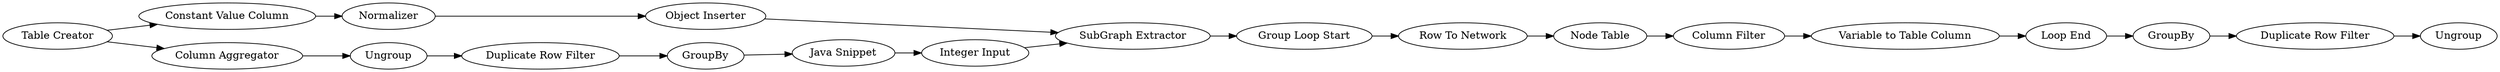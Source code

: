 digraph {
	"8343088453756710296_16" [label="Column Filter"]
	"8343088453756710296_41" [label=Ungroup]
	"8343088453756710296_35" [label="Duplicate Row Filter"]
	"8343088453756710296_9" [label="SubGraph Extractor"]
	"8343088453756710296_17" [label="Constant Value Column"]
	"8343088453756710296_15" [label="Group Loop Start"]
	"8343088453756710296_23" [label="Integer Input"]
	"8343088453756710296_12" [label="Node Table"]
	"8343088453756710296_7" [label=Normalizer]
	"8343088453756710296_42" [label="Duplicate Row Filter"]
	"8343088453756710296_40" [label="Column Aggregator"]
	"8343088453756710296_37" [label=Ungroup]
	"8343088453756710296_13" [label="Loop End"]
	"8343088453756710296_34" [label=GroupBy]
	"8343088453756710296_14" [label="Variable to Table Column"]
	"8343088453756710296_31" [label=GroupBy]
	"8343088453756710296_1" [label="Table Creator"]
	"8343088453756710296_32" [label="Java Snippet"]
	"8343088453756710296_11" [label="Row To Network"]
	"8343088453756710296_2" [label="Object Inserter"]
	"8343088453756710296_42" -> "8343088453756710296_31"
	"8343088453756710296_12" -> "8343088453756710296_16"
	"8343088453756710296_40" -> "8343088453756710296_41"
	"8343088453756710296_13" -> "8343088453756710296_34"
	"8343088453756710296_1" -> "8343088453756710296_40"
	"8343088453756710296_7" -> "8343088453756710296_2"
	"8343088453756710296_11" -> "8343088453756710296_12"
	"8343088453756710296_23" -> "8343088453756710296_9"
	"8343088453756710296_41" -> "8343088453756710296_42"
	"8343088453756710296_16" -> "8343088453756710296_14"
	"8343088453756710296_17" -> "8343088453756710296_7"
	"8343088453756710296_14" -> "8343088453756710296_13"
	"8343088453756710296_32" -> "8343088453756710296_23"
	"8343088453756710296_9" -> "8343088453756710296_15"
	"8343088453756710296_2" -> "8343088453756710296_9"
	"8343088453756710296_15" -> "8343088453756710296_11"
	"8343088453756710296_34" -> "8343088453756710296_35"
	"8343088453756710296_1" -> "8343088453756710296_17"
	"8343088453756710296_35" -> "8343088453756710296_37"
	"8343088453756710296_31" -> "8343088453756710296_32"
	rankdir=LR
}
